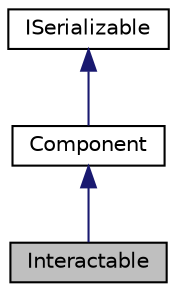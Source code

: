digraph "Interactable"
{
 // LATEX_PDF_SIZE
  edge [fontname="Helvetica",fontsize="10",labelfontname="Helvetica",labelfontsize="10"];
  node [fontname="Helvetica",fontsize="10",shape=record];
  Node1 [label="Interactable",height=0.2,width=0.4,color="black", fillcolor="grey75", style="filled", fontcolor="black",tooltip="Component which can be interacted with by pressing a button when nearby."];
  Node2 -> Node1 [dir="back",color="midnightblue",fontsize="10",style="solid",fontname="Helvetica"];
  Node2 [label="Component",height=0.2,width=0.4,color="black", fillcolor="white", style="filled",URL="$d8/d6b/classComponent.html",tooltip=" "];
  Node3 -> Node2 [dir="back",color="midnightblue",fontsize="10",style="solid",fontname="Helvetica"];
  Node3 [label="ISerializable",height=0.2,width=0.4,color="black", fillcolor="white", style="filled",URL="$db/df8/classISerializable.html",tooltip="interface for all serializable objects"];
}

